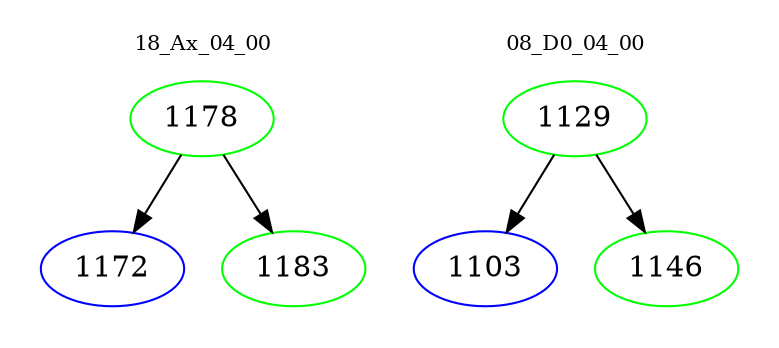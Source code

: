 digraph{
subgraph cluster_0 {
color = white
label = "18_Ax_04_00";
fontsize=10;
T0_1178 [label="1178", color="green"]
T0_1178 -> T0_1172 [color="black"]
T0_1172 [label="1172", color="blue"]
T0_1178 -> T0_1183 [color="black"]
T0_1183 [label="1183", color="green"]
}
subgraph cluster_1 {
color = white
label = "08_D0_04_00";
fontsize=10;
T1_1129 [label="1129", color="green"]
T1_1129 -> T1_1103 [color="black"]
T1_1103 [label="1103", color="blue"]
T1_1129 -> T1_1146 [color="black"]
T1_1146 [label="1146", color="green"]
}
}
